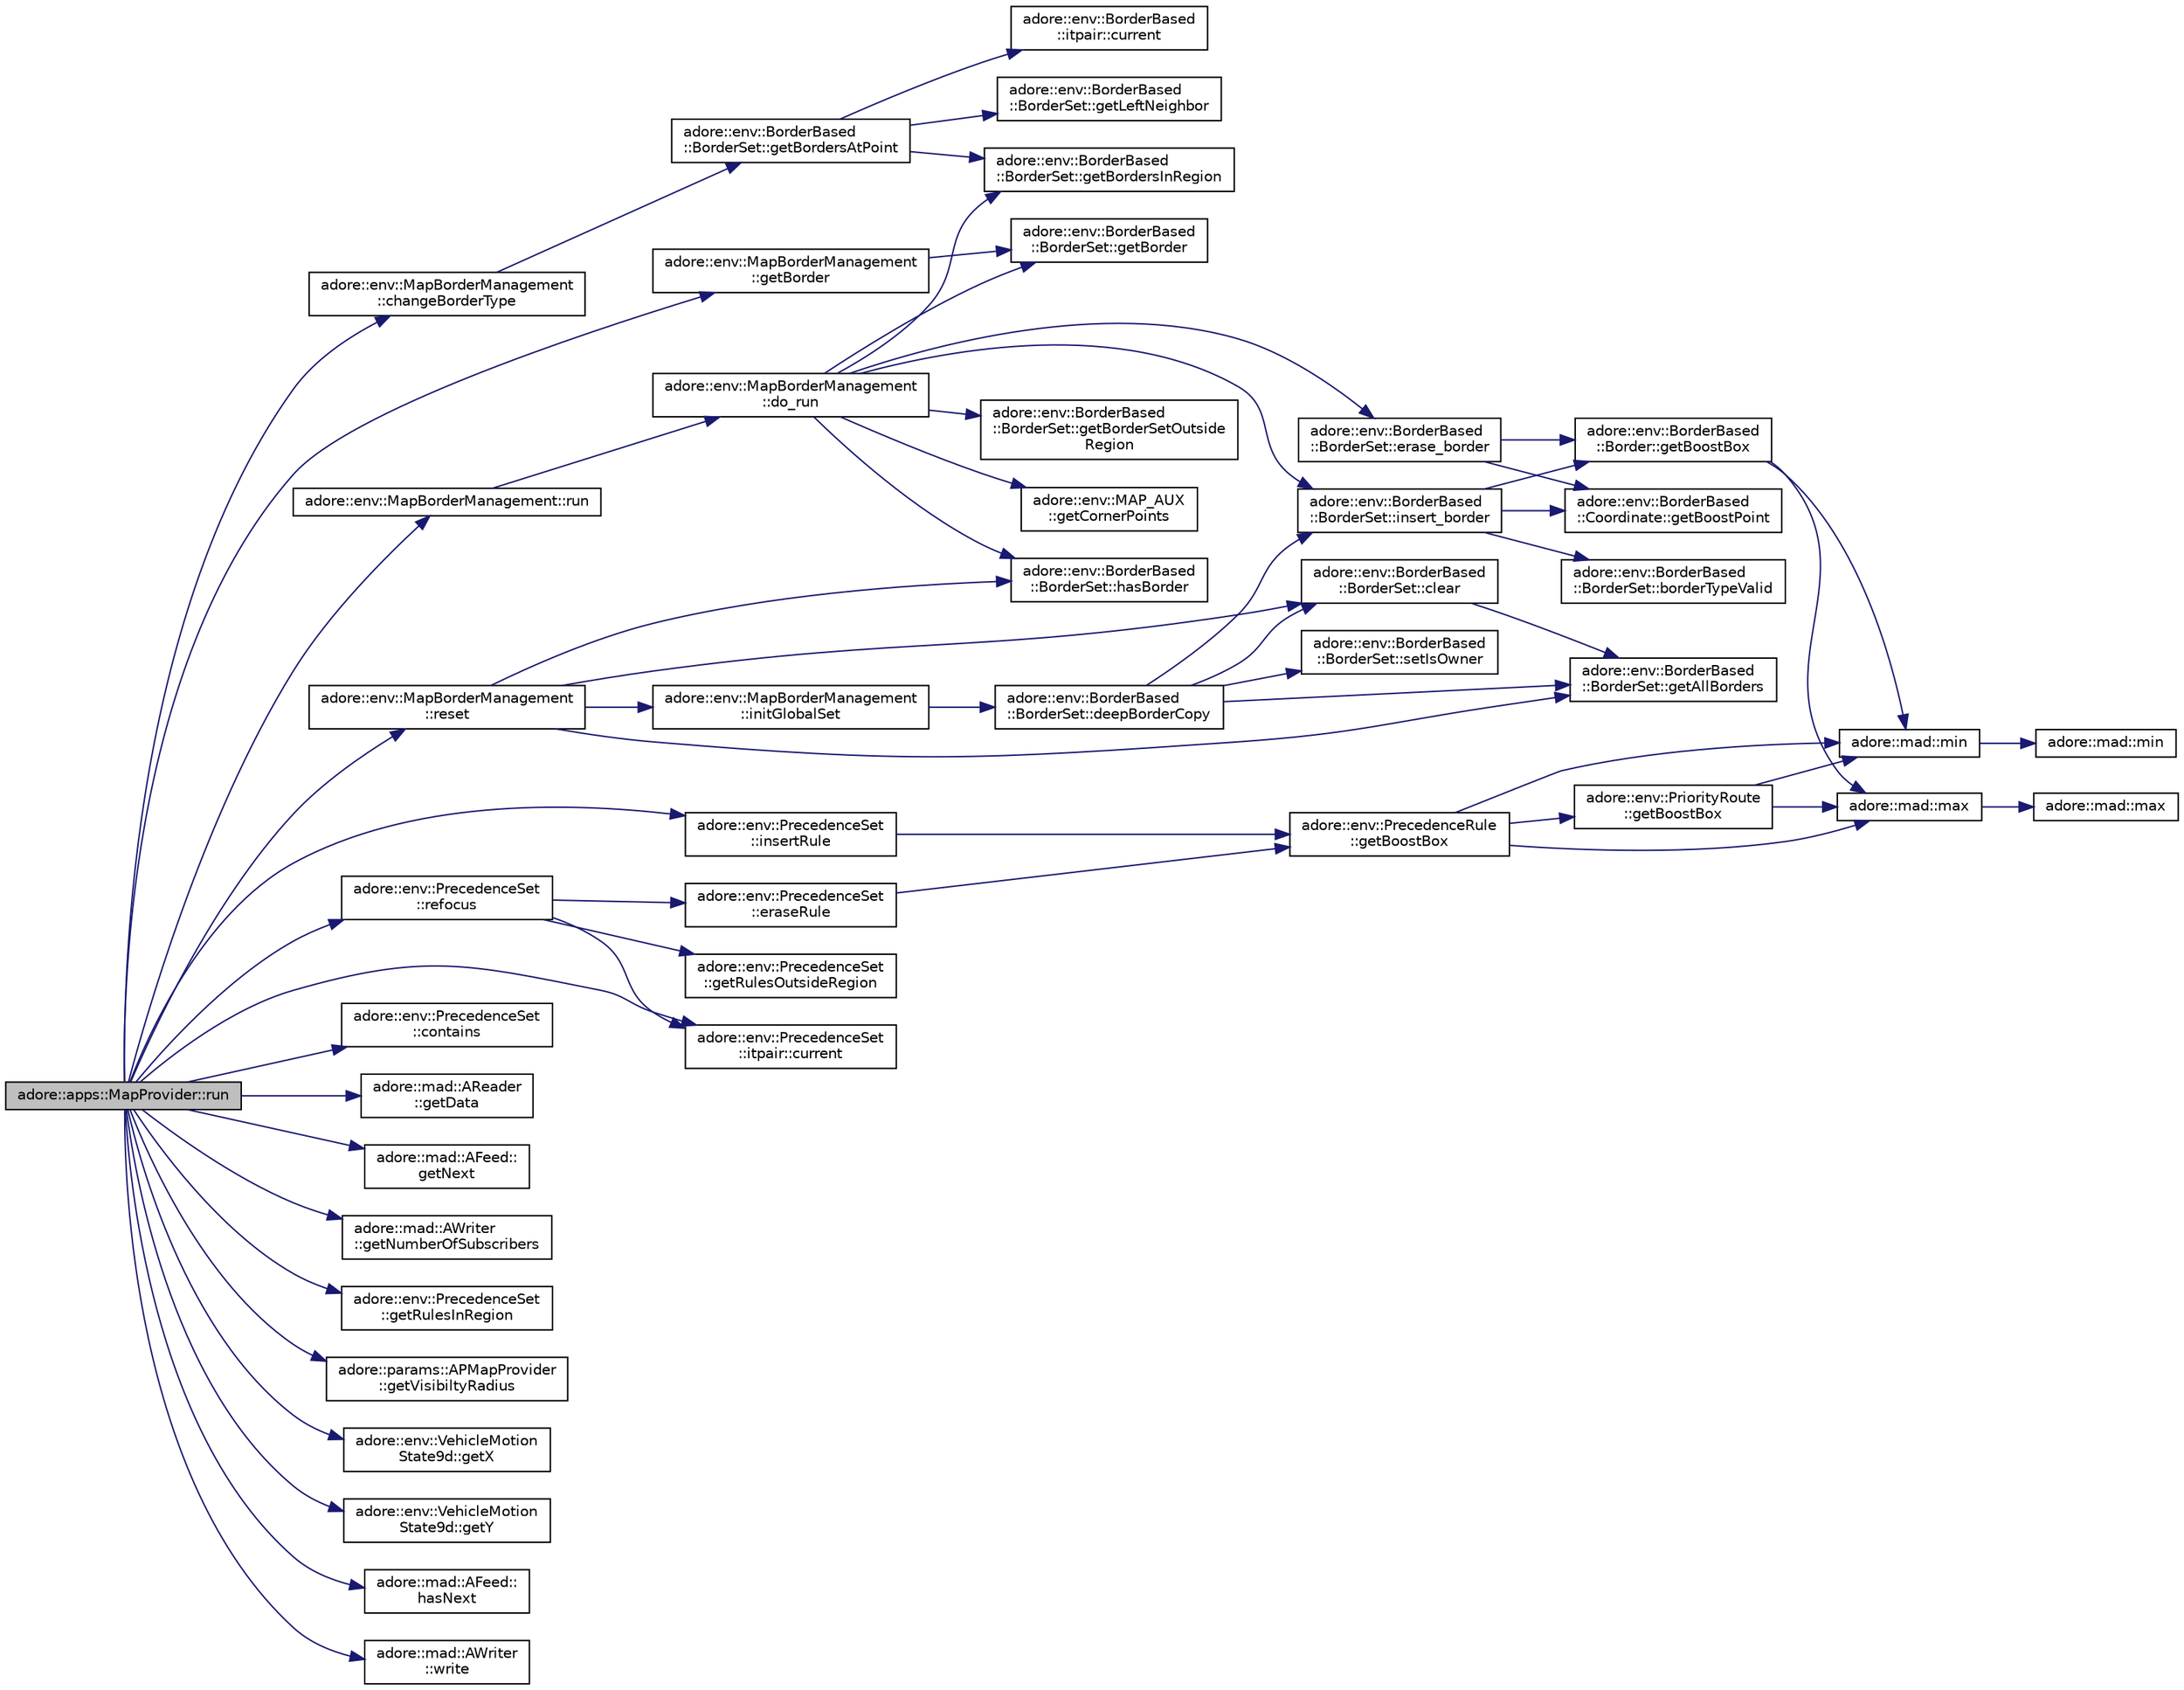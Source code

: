 digraph "adore::apps::MapProvider::run"
{
 // LATEX_PDF_SIZE
  edge [fontname="Helvetica",fontsize="10",labelfontname="Helvetica",labelfontsize="10"];
  node [fontname="Helvetica",fontsize="10",shape=record];
  rankdir="LR";
  Node1 [label="adore::apps::MapProvider::run",height=0.2,width=0.4,color="black", fillcolor="grey75", style="filled", fontcolor="black",tooltip="update function"];
  Node1 -> Node2 [color="midnightblue",fontsize="10",style="solid",fontname="Helvetica"];
  Node2 [label="adore::env::MapBorderManagement\l::changeBorderType",height=0.2,width=0.4,color="black", fillcolor="white", style="filled",URL="$classadore_1_1env_1_1MapBorderManagement.html#a898cbcb7d2f6cc756a3cc17d62aafc79",tooltip="change border type of border at exactly the given position"];
  Node2 -> Node3 [color="midnightblue",fontsize="10",style="solid",fontname="Helvetica"];
  Node3 [label="adore::env::BorderBased\l::BorderSet::getBordersAtPoint",height=0.2,width=0.4,color="black", fillcolor="white", style="filled",URL="$classadore_1_1env_1_1BorderBased_1_1BorderSet.html#a3a3da6cfdee8aa6e003079f7f53186b6",tooltip="get all borders at the given point"];
  Node3 -> Node4 [color="midnightblue",fontsize="10",style="solid",fontname="Helvetica"];
  Node4 [label="adore::env::BorderBased\l::itpair::current",height=0.2,width=0.4,color="black", fillcolor="white", style="filled",URL="$structadore_1_1env_1_1BorderBased_1_1itpair.html#a3746f6e3a03399eecb397f897f007562",tooltip=" "];
  Node3 -> Node5 [color="midnightblue",fontsize="10",style="solid",fontname="Helvetica"];
  Node5 [label="adore::env::BorderBased\l::BorderSet::getBordersInRegion",height=0.2,width=0.4,color="black", fillcolor="white", style="filled",URL="$classadore_1_1env_1_1BorderBased_1_1BorderSet.html#a5b9a10acc8d477c1d27d5b39fb1f99f3",tooltip="get all borders in this within region"];
  Node3 -> Node6 [color="midnightblue",fontsize="10",style="solid",fontname="Helvetica"];
  Node6 [label="adore::env::BorderBased\l::BorderSet::getLeftNeighbor",height=0.2,width=0.4,color="black", fillcolor="white", style="filled",URL="$classadore_1_1env_1_1BorderBased_1_1BorderSet.html#a8af807fde181a20de55594592d752adc",tooltip="Get left neighbor of a border."];
  Node1 -> Node7 [color="midnightblue",fontsize="10",style="solid",fontname="Helvetica"];
  Node7 [label="adore::env::PrecedenceSet\l::contains",height=0.2,width=0.4,color="black", fillcolor="white", style="filled",URL="$classadore_1_1env_1_1PrecedenceSet.html#a8a257b80eb3dea93ef1412ee8a66df1b",tooltip="check whether a rule is contained"];
  Node1 -> Node8 [color="midnightblue",fontsize="10",style="solid",fontname="Helvetica"];
  Node8 [label="adore::env::PrecedenceSet\l::itpair::current",height=0.2,width=0.4,color="black", fillcolor="white", style="filled",URL="$structadore_1_1env_1_1PrecedenceSet_1_1itpair.html#a9198368143cbe275310f07e13b92a8c4",tooltip=" "];
  Node1 -> Node9 [color="midnightblue",fontsize="10",style="solid",fontname="Helvetica"];
  Node9 [label="adore::env::MapBorderManagement\l::getBorder",height=0.2,width=0.4,color="black", fillcolor="white", style="filled",URL="$classadore_1_1env_1_1MapBorderManagement.html#a6117d82f981a5fb9fdf59f9a02bfd590",tooltip="Direct access to border in global map for auxiliary uses like plotting."];
  Node9 -> Node10 [color="midnightblue",fontsize="10",style="solid",fontname="Helvetica"];
  Node10 [label="adore::env::BorderBased\l::BorderSet::getBorder",height=0.2,width=0.4,color="black", fillcolor="white", style="filled",URL="$classadore_1_1env_1_1BorderBased_1_1BorderSet.html#a69802bccdc7cf3fa598283509808edc2",tooltip="retrieve a border by ID"];
  Node1 -> Node11 [color="midnightblue",fontsize="10",style="solid",fontname="Helvetica"];
  Node11 [label="adore::mad::AReader\l::getData",height=0.2,width=0.4,color="black", fillcolor="white", style="filled",URL="$classadore_1_1mad_1_1AReader.html#a46ab7520d828d1a574365eaf8b483e29",tooltip=" "];
  Node1 -> Node12 [color="midnightblue",fontsize="10",style="solid",fontname="Helvetica"];
  Node12 [label="adore::mad::AFeed::\lgetNext",height=0.2,width=0.4,color="black", fillcolor="white", style="filled",URL="$classadore_1_1mad_1_1AFeed.html#a07f96a9edf1ca4a1a9b0c84aa2631bd0",tooltip=" "];
  Node1 -> Node13 [color="midnightblue",fontsize="10",style="solid",fontname="Helvetica"];
  Node13 [label="adore::mad::AWriter\l::getNumberOfSubscribers",height=0.2,width=0.4,color="black", fillcolor="white", style="filled",URL="$classadore_1_1mad_1_1AWriter.html#a3a15bfbfd67f617bfec9eb962eec295a",tooltip=" "];
  Node1 -> Node14 [color="midnightblue",fontsize="10",style="solid",fontname="Helvetica"];
  Node14 [label="adore::env::PrecedenceSet\l::getRulesInRegion",height=0.2,width=0.4,color="black", fillcolor="white", style="filled",URL="$classadore_1_1env_1_1PrecedenceSet.html#a965793fcc8abc0254c67c95f1f0cee7d",tooltip="returns a subset of rules in a region"];
  Node1 -> Node15 [color="midnightblue",fontsize="10",style="solid",fontname="Helvetica"];
  Node15 [label="adore::params::APMapProvider\l::getVisibiltyRadius",height=0.2,width=0.4,color="black", fillcolor="white", style="filled",URL="$classadore_1_1params_1_1APMapProvider.html#afdffeb3775d984c62ae0c6377b5b6b7a",tooltip=" "];
  Node1 -> Node16 [color="midnightblue",fontsize="10",style="solid",fontname="Helvetica"];
  Node16 [label="adore::env::VehicleMotion\lState9d::getX",height=0.2,width=0.4,color="black", fillcolor="white", style="filled",URL="$structadore_1_1env_1_1VehicleMotionState9d.html#a16d6d61f5dfa1028ca97d8f1a8b6e8cf",tooltip="Get the x-coordinate."];
  Node1 -> Node17 [color="midnightblue",fontsize="10",style="solid",fontname="Helvetica"];
  Node17 [label="adore::env::VehicleMotion\lState9d::getY",height=0.2,width=0.4,color="black", fillcolor="white", style="filled",URL="$structadore_1_1env_1_1VehicleMotionState9d.html#a51e8eed0ef10d909592edcb933c1b802",tooltip="Get the y-coordinate."];
  Node1 -> Node18 [color="midnightblue",fontsize="10",style="solid",fontname="Helvetica"];
  Node18 [label="adore::mad::AFeed::\lhasNext",height=0.2,width=0.4,color="black", fillcolor="white", style="filled",URL="$classadore_1_1mad_1_1AFeed.html#a2a96e59a3364f8fadb08624e38f7c40b",tooltip=" "];
  Node1 -> Node19 [color="midnightblue",fontsize="10",style="solid",fontname="Helvetica"];
  Node19 [label="adore::env::PrecedenceSet\l::insertRule",height=0.2,width=0.4,color="black", fillcolor="white", style="filled",URL="$classadore_1_1env_1_1PrecedenceSet.html#aa84651fc5f7a10aa5ed159a1833b6f97",tooltip="inserts a copy of the given rule into container"];
  Node19 -> Node20 [color="midnightblue",fontsize="10",style="solid",fontname="Helvetica"];
  Node20 [label="adore::env::PrecedenceRule\l::getBoostBox",height=0.2,width=0.4,color="black", fillcolor="white", style="filled",URL="$structadore_1_1env_1_1PrecedenceRule.html#acfb2539d435e02ade68044f01a42771f",tooltip=" "];
  Node20 -> Node21 [color="midnightblue",fontsize="10",style="solid",fontname="Helvetica"];
  Node21 [label="adore::env::PriorityRoute\l::getBoostBox",height=0.2,width=0.4,color="black", fillcolor="white", style="filled",URL="$structadore_1_1env_1_1PriorityRoute.html#ae283e45b1476bc42151905dc7aa35b95",tooltip="returns a box in boost format, which encompasses start/end points"];
  Node21 -> Node22 [color="midnightblue",fontsize="10",style="solid",fontname="Helvetica"];
  Node22 [label="adore::mad::max",height=0.2,width=0.4,color="black", fillcolor="white", style="filled",URL="$namespaceadore_1_1mad.html#adea062854ef0b105a3fdca8cf2aca945",tooltip=" "];
  Node22 -> Node23 [color="midnightblue",fontsize="10",style="solid",fontname="Helvetica"];
  Node23 [label="adore::mad::max",height=0.2,width=0.4,color="black", fillcolor="white", style="filled",URL="$namespaceadore_1_1mad.html#a618a8842fed7b9375957b1e393c58492",tooltip=" "];
  Node21 -> Node24 [color="midnightblue",fontsize="10",style="solid",fontname="Helvetica"];
  Node24 [label="adore::mad::min",height=0.2,width=0.4,color="black", fillcolor="white", style="filled",URL="$namespaceadore_1_1mad.html#ab58ecb752f9bbfe27832e0a2c0e22c2b",tooltip=" "];
  Node24 -> Node25 [color="midnightblue",fontsize="10",style="solid",fontname="Helvetica"];
  Node25 [label="adore::mad::min",height=0.2,width=0.4,color="black", fillcolor="white", style="filled",URL="$namespaceadore_1_1mad.html#ac61b79c007d1859f93a10c04272095a1",tooltip=" "];
  Node20 -> Node22 [color="midnightblue",fontsize="10",style="solid",fontname="Helvetica"];
  Node20 -> Node24 [color="midnightblue",fontsize="10",style="solid",fontname="Helvetica"];
  Node1 -> Node26 [color="midnightblue",fontsize="10",style="solid",fontname="Helvetica"];
  Node26 [label="adore::env::PrecedenceSet\l::refocus",height=0.2,width=0.4,color="black", fillcolor="white", style="filled",URL="$classadore_1_1env_1_1PrecedenceSet.html#a91342622e761c858d138e24495a64dfb",tooltip="removes all rules outside of a region"];
  Node26 -> Node8 [color="midnightblue",fontsize="10",style="solid",fontname="Helvetica"];
  Node26 -> Node27 [color="midnightblue",fontsize="10",style="solid",fontname="Helvetica"];
  Node27 [label="adore::env::PrecedenceSet\l::eraseRule",height=0.2,width=0.4,color="black", fillcolor="white", style="filled",URL="$classadore_1_1env_1_1PrecedenceSet.html#a2e8850943aa4a80058550a0f4e7a1da6",tooltip="removes a rule from the container"];
  Node27 -> Node20 [color="midnightblue",fontsize="10",style="solid",fontname="Helvetica"];
  Node26 -> Node28 [color="midnightblue",fontsize="10",style="solid",fontname="Helvetica"];
  Node28 [label="adore::env::PrecedenceSet\l::getRulesOutsideRegion",height=0.2,width=0.4,color="black", fillcolor="white", style="filled",URL="$classadore_1_1env_1_1PrecedenceSet.html#a77fae248cf61133063d6b0900be64848",tooltip="returns a subset of rules outside of a region"];
  Node1 -> Node29 [color="midnightblue",fontsize="10",style="solid",fontname="Helvetica"];
  Node29 [label="adore::env::MapBorderManagement\l::reset",height=0.2,width=0.4,color="black", fillcolor="white", style="filled",URL="$classadore_1_1env_1_1MapBorderManagement.html#ac13559ca4e9b72fbd15b4f52a30767c5",tooltip="undo all changes to global map and clears local map"];
  Node29 -> Node30 [color="midnightblue",fontsize="10",style="solid",fontname="Helvetica"];
  Node30 [label="adore::env::BorderBased\l::BorderSet::clear",height=0.2,width=0.4,color="black", fillcolor="white", style="filled",URL="$classadore_1_1env_1_1BorderBased_1_1BorderSet.html#a0a97ab737730be2bda5deb80c8aaf4dd",tooltip="remove all borders from this, delete object if this is owner"];
  Node30 -> Node31 [color="midnightblue",fontsize="10",style="solid",fontname="Helvetica"];
  Node31 [label="adore::env::BorderBased\l::BorderSet::getAllBorders",height=0.2,width=0.4,color="black", fillcolor="white", style="filled",URL="$classadore_1_1env_1_1BorderBased_1_1BorderSet.html#a5dea05943e2c9a960ba7cabc59f7ebb7",tooltip="get all borders in this"];
  Node29 -> Node31 [color="midnightblue",fontsize="10",style="solid",fontname="Helvetica"];
  Node29 -> Node32 [color="midnightblue",fontsize="10",style="solid",fontname="Helvetica"];
  Node32 [label="adore::env::BorderBased\l::BorderSet::hasBorder",height=0.2,width=0.4,color="black", fillcolor="white", style="filled",URL="$classadore_1_1env_1_1BorderBased_1_1BorderSet.html#a7ff4cca867c7286fbf2d7e98f07a2da4",tooltip="check whether a border exists in the set"];
  Node29 -> Node33 [color="midnightblue",fontsize="10",style="solid",fontname="Helvetica"];
  Node33 [label="adore::env::MapBorderManagement\l::initGlobalSet",height=0.2,width=0.4,color="black", fillcolor="white", style="filled",URL="$classadore_1_1env_1_1MapBorderManagement.html#ac6242acbd87511c8b40182aa60cd7489",tooltip="initialization of global set"];
  Node33 -> Node34 [color="midnightblue",fontsize="10",style="solid",fontname="Helvetica"];
  Node34 [label="adore::env::BorderBased\l::BorderSet::deepBorderCopy",height=0.2,width=0.4,color="black", fillcolor="white", style="filled",URL="$classadore_1_1env_1_1BorderBased_1_1BorderSet.html#ad538d9d8b611445d662b1e11791b6f95",tooltip="generate a complete copy including copies of objects the pointers point to"];
  Node34 -> Node30 [color="midnightblue",fontsize="10",style="solid",fontname="Helvetica"];
  Node34 -> Node31 [color="midnightblue",fontsize="10",style="solid",fontname="Helvetica"];
  Node34 -> Node35 [color="midnightblue",fontsize="10",style="solid",fontname="Helvetica"];
  Node35 [label="adore::env::BorderBased\l::BorderSet::insert_border",height=0.2,width=0.4,color="black", fillcolor="white", style="filled",URL="$classadore_1_1env_1_1BorderBased_1_1BorderSet.html#a5730d3e4fc938c9bd1e1146a8a61deec",tooltip="insert new border into this"];
  Node35 -> Node36 [color="midnightblue",fontsize="10",style="solid",fontname="Helvetica"];
  Node36 [label="adore::env::BorderBased\l::BorderSet::borderTypeValid",height=0.2,width=0.4,color="black", fillcolor="white", style="filled",URL="$classadore_1_1env_1_1BorderBased_1_1BorderSet.html#afb523effcee573e774147446ecc756ab",tooltip="check whether border type is in allowed types of set"];
  Node35 -> Node37 [color="midnightblue",fontsize="10",style="solid",fontname="Helvetica"];
  Node37 [label="adore::env::BorderBased\l::Border::getBoostBox",height=0.2,width=0.4,color="black", fillcolor="white", style="filled",URL="$structadore_1_1env_1_1BorderBased_1_1Border.html#a4b1e646e2c3d98b03e75f286611e0cda",tooltip="Get a bounding box for the implicit lane object."];
  Node37 -> Node22 [color="midnightblue",fontsize="10",style="solid",fontname="Helvetica"];
  Node37 -> Node24 [color="midnightblue",fontsize="10",style="solid",fontname="Helvetica"];
  Node35 -> Node38 [color="midnightblue",fontsize="10",style="solid",fontname="Helvetica"];
  Node38 [label="adore::env::BorderBased\l::Coordinate::getBoostPoint",height=0.2,width=0.4,color="black", fillcolor="white", style="filled",URL="$structadore_1_1env_1_1BorderBased_1_1Coordinate.html#abb34f84413225a9464afe389cb4f71a7",tooltip="Get a boost_point that has the same coordinates as the Coordinate object."];
  Node34 -> Node39 [color="midnightblue",fontsize="10",style="solid",fontname="Helvetica"];
  Node39 [label="adore::env::BorderBased\l::BorderSet::setIsOwner",height=0.2,width=0.4,color="black", fillcolor="white", style="filled",URL="$classadore_1_1env_1_1BorderBased_1_1BorderSet.html#ac7fdae2e42da82d8c2239e939d21da96",tooltip="set whether this owns objects in pointers"];
  Node1 -> Node40 [color="midnightblue",fontsize="10",style="solid",fontname="Helvetica"];
  Node40 [label="adore::env::MapBorderManagement::run",height=0.2,width=0.4,color="black", fillcolor="white", style="filled",URL="$classadore_1_1env_1_1MapBorderManagement.html#af7001220d32d8fc206ba891ba73f117b",tooltip=" "];
  Node40 -> Node41 [color="midnightblue",fontsize="10",style="solid",fontname="Helvetica"];
  Node41 [label="adore::env::MapBorderManagement\l::do_run",height=0.2,width=0.4,color="black", fillcolor="white", style="filled",URL="$classadore_1_1env_1_1MapBorderManagement.html#ad32f8ceaf27f6d7ebff2868d1f99e307",tooltip=" "];
  Node41 -> Node42 [color="midnightblue",fontsize="10",style="solid",fontname="Helvetica"];
  Node42 [label="adore::env::BorderBased\l::BorderSet::erase_border",height=0.2,width=0.4,color="black", fillcolor="white", style="filled",URL="$classadore_1_1env_1_1BorderBased_1_1BorderSet.html#a8d10d29478d00f091a53f2197b85f1bd",tooltip="erase border from this"];
  Node42 -> Node37 [color="midnightblue",fontsize="10",style="solid",fontname="Helvetica"];
  Node42 -> Node38 [color="midnightblue",fontsize="10",style="solid",fontname="Helvetica"];
  Node41 -> Node10 [color="midnightblue",fontsize="10",style="solid",fontname="Helvetica"];
  Node41 -> Node43 [color="midnightblue",fontsize="10",style="solid",fontname="Helvetica"];
  Node43 [label="adore::env::BorderBased\l::BorderSet::getBorderSetOutside\lRegion",height=0.2,width=0.4,color="black", fillcolor="white", style="filled",URL="$classadore_1_1env_1_1BorderBased_1_1BorderSet.html#ad3b598637664edab77fc8b5f20f235af",tooltip="get all borders outside of region in BorderSubSet"];
  Node41 -> Node5 [color="midnightblue",fontsize="10",style="solid",fontname="Helvetica"];
  Node41 -> Node44 [color="midnightblue",fontsize="10",style="solid",fontname="Helvetica"];
  Node44 [label="adore::env::MAP_AUX\l::getCornerPoints",height=0.2,width=0.4,color="black", fillcolor="white", style="filled",URL="$namespaceadore_1_1env_1_1MAP__AUX.html#a4e09ae2be18cbb51b3ecd390e908eaa8",tooltip="Get corner points vector from center point and radius."];
  Node41 -> Node32 [color="midnightblue",fontsize="10",style="solid",fontname="Helvetica"];
  Node41 -> Node35 [color="midnightblue",fontsize="10",style="solid",fontname="Helvetica"];
  Node1 -> Node45 [color="midnightblue",fontsize="10",style="solid",fontname="Helvetica"];
  Node45 [label="adore::mad::AWriter\l::write",height=0.2,width=0.4,color="black", fillcolor="white", style="filled",URL="$classadore_1_1mad_1_1AWriter.html#a1c22b1ccbd19c5f02f832831ca757f3b",tooltip=" "];
}
